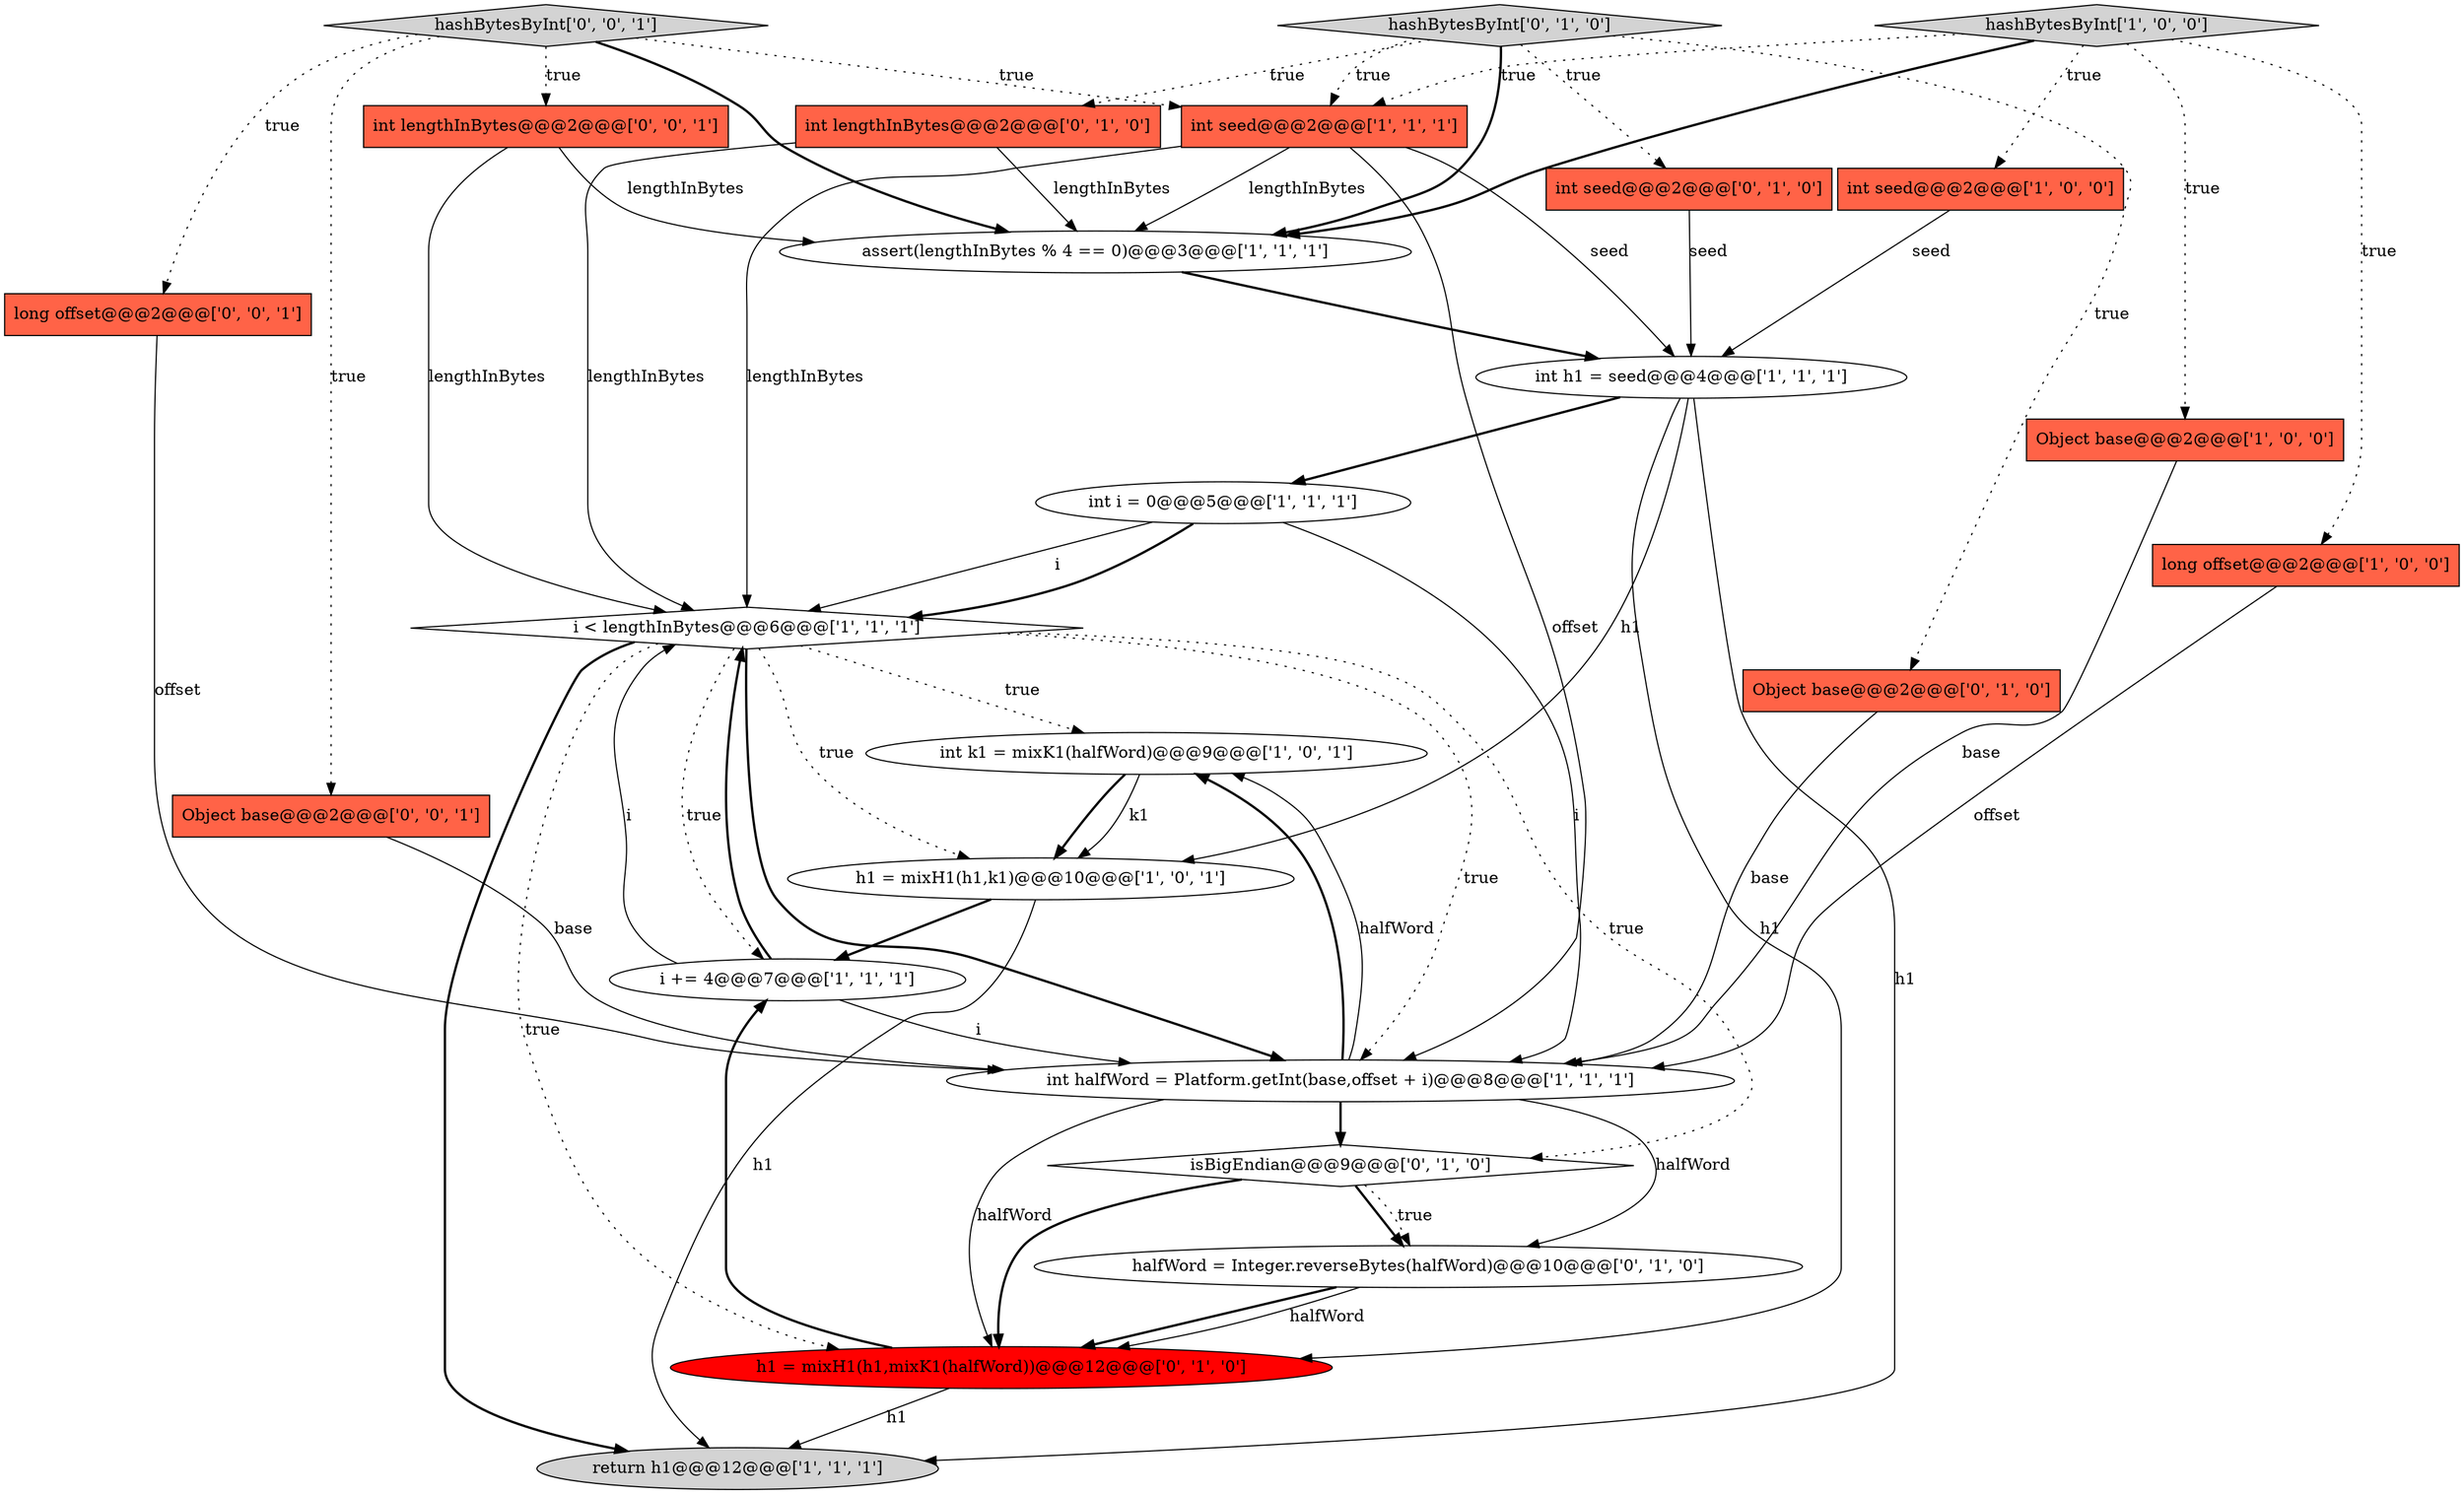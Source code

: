 digraph {
4 [style = filled, label = "int seed@@@2@@@['1', '0', '0']", fillcolor = tomato, shape = box image = "AAA0AAABBB1BBB"];
2 [style = filled, label = "assert(lengthInBytes % 4 == 0)@@@3@@@['1', '1', '1']", fillcolor = white, shape = ellipse image = "AAA0AAABBB1BBB"];
21 [style = filled, label = "hashBytesByInt['0', '0', '1']", fillcolor = lightgray, shape = diamond image = "AAA0AAABBB3BBB"];
6 [style = filled, label = "return h1@@@12@@@['1', '1', '1']", fillcolor = lightgray, shape = ellipse image = "AAA0AAABBB1BBB"];
3 [style = filled, label = "int h1 = seed@@@4@@@['1', '1', '1']", fillcolor = white, shape = ellipse image = "AAA0AAABBB1BBB"];
5 [style = filled, label = "int k1 = mixK1(halfWord)@@@9@@@['1', '0', '1']", fillcolor = white, shape = ellipse image = "AAA0AAABBB1BBB"];
8 [style = filled, label = "i < lengthInBytes@@@6@@@['1', '1', '1']", fillcolor = white, shape = diamond image = "AAA0AAABBB1BBB"];
22 [style = filled, label = "long offset@@@2@@@['0', '0', '1']", fillcolor = tomato, shape = box image = "AAA0AAABBB3BBB"];
7 [style = filled, label = "int halfWord = Platform.getInt(base,offset + i)@@@8@@@['1', '1', '1']", fillcolor = white, shape = ellipse image = "AAA0AAABBB1BBB"];
17 [style = filled, label = "Object base@@@2@@@['0', '1', '0']", fillcolor = tomato, shape = box image = "AAA0AAABBB2BBB"];
0 [style = filled, label = "Object base@@@2@@@['1', '0', '0']", fillcolor = tomato, shape = box image = "AAA0AAABBB1BBB"];
11 [style = filled, label = "int seed@@@2@@@['1', '1', '1']", fillcolor = tomato, shape = box image = "AAA0AAABBB1BBB"];
14 [style = filled, label = "int seed@@@2@@@['0', '1', '0']", fillcolor = tomato, shape = box image = "AAA0AAABBB2BBB"];
1 [style = filled, label = "long offset@@@2@@@['1', '0', '0']", fillcolor = tomato, shape = box image = "AAA0AAABBB1BBB"];
13 [style = filled, label = "hashBytesByInt['1', '0', '0']", fillcolor = lightgray, shape = diamond image = "AAA0AAABBB1BBB"];
12 [style = filled, label = "int i = 0@@@5@@@['1', '1', '1']", fillcolor = white, shape = ellipse image = "AAA0AAABBB1BBB"];
16 [style = filled, label = "isBigEndian@@@9@@@['0', '1', '0']", fillcolor = white, shape = diamond image = "AAA0AAABBB2BBB"];
15 [style = filled, label = "h1 = mixH1(h1,mixK1(halfWord))@@@12@@@['0', '1', '0']", fillcolor = red, shape = ellipse image = "AAA1AAABBB2BBB"];
20 [style = filled, label = "hashBytesByInt['0', '1', '0']", fillcolor = lightgray, shape = diamond image = "AAA0AAABBB2BBB"];
9 [style = filled, label = "i += 4@@@7@@@['1', '1', '1']", fillcolor = white, shape = ellipse image = "AAA0AAABBB1BBB"];
24 [style = filled, label = "Object base@@@2@@@['0', '0', '1']", fillcolor = tomato, shape = box image = "AAA0AAABBB3BBB"];
19 [style = filled, label = "int lengthInBytes@@@2@@@['0', '1', '0']", fillcolor = tomato, shape = box image = "AAA0AAABBB2BBB"];
23 [style = filled, label = "int lengthInBytes@@@2@@@['0', '0', '1']", fillcolor = tomato, shape = box image = "AAA0AAABBB3BBB"];
18 [style = filled, label = "halfWord = Integer.reverseBytes(halfWord)@@@10@@@['0', '1', '0']", fillcolor = white, shape = ellipse image = "AAA0AAABBB2BBB"];
10 [style = filled, label = "h1 = mixH1(h1,k1)@@@10@@@['1', '0', '1']", fillcolor = white, shape = ellipse image = "AAA0AAABBB1BBB"];
17->7 [style = solid, label="base"];
5->10 [style = bold, label=""];
16->15 [style = bold, label=""];
22->7 [style = solid, label="offset"];
16->18 [style = bold, label=""];
0->7 [style = solid, label="base"];
19->8 [style = solid, label="lengthInBytes"];
15->6 [style = solid, label="h1"];
20->11 [style = dotted, label="true"];
21->11 [style = dotted, label="true"];
7->18 [style = solid, label="halfWord"];
20->17 [style = dotted, label="true"];
2->3 [style = bold, label=""];
11->7 [style = solid, label="offset"];
12->8 [style = solid, label="i"];
18->15 [style = bold, label=""];
8->16 [style = dotted, label="true"];
20->14 [style = dotted, label="true"];
8->15 [style = dotted, label="true"];
8->7 [style = dotted, label="true"];
19->2 [style = solid, label="lengthInBytes"];
21->22 [style = dotted, label="true"];
8->6 [style = bold, label=""];
3->15 [style = solid, label="h1"];
5->10 [style = solid, label="k1"];
3->12 [style = bold, label=""];
10->6 [style = solid, label="h1"];
8->10 [style = dotted, label="true"];
9->8 [style = bold, label=""];
3->6 [style = solid, label="h1"];
23->8 [style = solid, label="lengthInBytes"];
11->2 [style = solid, label="lengthInBytes"];
7->15 [style = solid, label="halfWord"];
8->7 [style = bold, label=""];
21->2 [style = bold, label=""];
18->15 [style = solid, label="halfWord"];
4->3 [style = solid, label="seed"];
20->2 [style = bold, label=""];
13->1 [style = dotted, label="true"];
7->5 [style = bold, label=""];
21->24 [style = dotted, label="true"];
8->5 [style = dotted, label="true"];
13->0 [style = dotted, label="true"];
15->9 [style = bold, label=""];
12->8 [style = bold, label=""];
11->8 [style = solid, label="lengthInBytes"];
14->3 [style = solid, label="seed"];
21->23 [style = dotted, label="true"];
7->16 [style = bold, label=""];
11->3 [style = solid, label="seed"];
24->7 [style = solid, label="base"];
23->2 [style = solid, label="lengthInBytes"];
13->11 [style = dotted, label="true"];
3->10 [style = solid, label="h1"];
9->8 [style = solid, label="i"];
7->5 [style = solid, label="halfWord"];
10->9 [style = bold, label=""];
20->19 [style = dotted, label="true"];
9->7 [style = solid, label="i"];
8->9 [style = dotted, label="true"];
1->7 [style = solid, label="offset"];
12->7 [style = solid, label="i"];
13->4 [style = dotted, label="true"];
13->2 [style = bold, label=""];
16->18 [style = dotted, label="true"];
}

